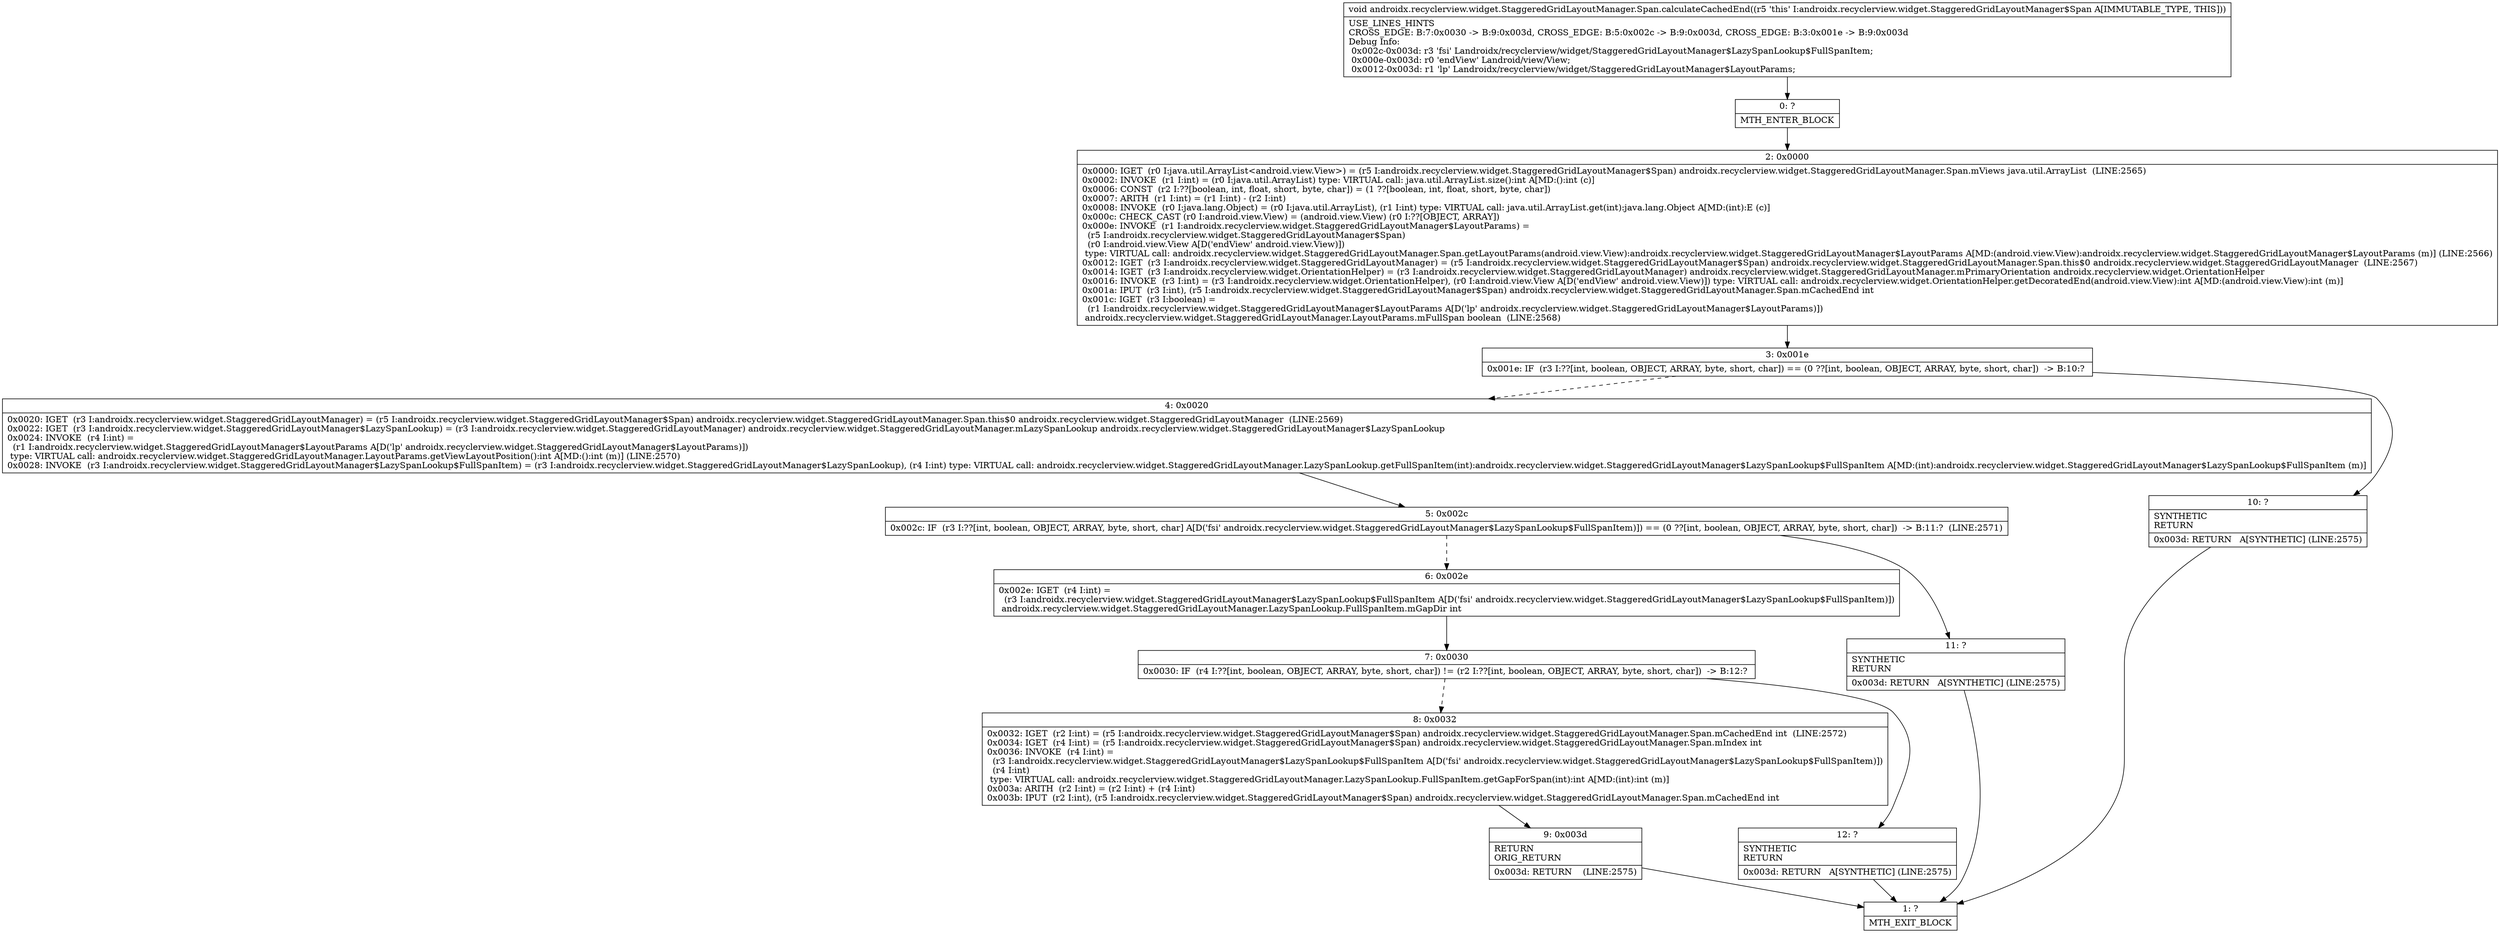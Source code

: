 digraph "CFG forandroidx.recyclerview.widget.StaggeredGridLayoutManager.Span.calculateCachedEnd()V" {
Node_0 [shape=record,label="{0\:\ ?|MTH_ENTER_BLOCK\l}"];
Node_2 [shape=record,label="{2\:\ 0x0000|0x0000: IGET  (r0 I:java.util.ArrayList\<android.view.View\>) = (r5 I:androidx.recyclerview.widget.StaggeredGridLayoutManager$Span) androidx.recyclerview.widget.StaggeredGridLayoutManager.Span.mViews java.util.ArrayList  (LINE:2565)\l0x0002: INVOKE  (r1 I:int) = (r0 I:java.util.ArrayList) type: VIRTUAL call: java.util.ArrayList.size():int A[MD:():int (c)]\l0x0006: CONST  (r2 I:??[boolean, int, float, short, byte, char]) = (1 ??[boolean, int, float, short, byte, char]) \l0x0007: ARITH  (r1 I:int) = (r1 I:int) \- (r2 I:int) \l0x0008: INVOKE  (r0 I:java.lang.Object) = (r0 I:java.util.ArrayList), (r1 I:int) type: VIRTUAL call: java.util.ArrayList.get(int):java.lang.Object A[MD:(int):E (c)]\l0x000c: CHECK_CAST (r0 I:android.view.View) = (android.view.View) (r0 I:??[OBJECT, ARRAY]) \l0x000e: INVOKE  (r1 I:androidx.recyclerview.widget.StaggeredGridLayoutManager$LayoutParams) = \l  (r5 I:androidx.recyclerview.widget.StaggeredGridLayoutManager$Span)\l  (r0 I:android.view.View A[D('endView' android.view.View)])\l type: VIRTUAL call: androidx.recyclerview.widget.StaggeredGridLayoutManager.Span.getLayoutParams(android.view.View):androidx.recyclerview.widget.StaggeredGridLayoutManager$LayoutParams A[MD:(android.view.View):androidx.recyclerview.widget.StaggeredGridLayoutManager$LayoutParams (m)] (LINE:2566)\l0x0012: IGET  (r3 I:androidx.recyclerview.widget.StaggeredGridLayoutManager) = (r5 I:androidx.recyclerview.widget.StaggeredGridLayoutManager$Span) androidx.recyclerview.widget.StaggeredGridLayoutManager.Span.this$0 androidx.recyclerview.widget.StaggeredGridLayoutManager  (LINE:2567)\l0x0014: IGET  (r3 I:androidx.recyclerview.widget.OrientationHelper) = (r3 I:androidx.recyclerview.widget.StaggeredGridLayoutManager) androidx.recyclerview.widget.StaggeredGridLayoutManager.mPrimaryOrientation androidx.recyclerview.widget.OrientationHelper \l0x0016: INVOKE  (r3 I:int) = (r3 I:androidx.recyclerview.widget.OrientationHelper), (r0 I:android.view.View A[D('endView' android.view.View)]) type: VIRTUAL call: androidx.recyclerview.widget.OrientationHelper.getDecoratedEnd(android.view.View):int A[MD:(android.view.View):int (m)]\l0x001a: IPUT  (r3 I:int), (r5 I:androidx.recyclerview.widget.StaggeredGridLayoutManager$Span) androidx.recyclerview.widget.StaggeredGridLayoutManager.Span.mCachedEnd int \l0x001c: IGET  (r3 I:boolean) = \l  (r1 I:androidx.recyclerview.widget.StaggeredGridLayoutManager$LayoutParams A[D('lp' androidx.recyclerview.widget.StaggeredGridLayoutManager$LayoutParams)])\l androidx.recyclerview.widget.StaggeredGridLayoutManager.LayoutParams.mFullSpan boolean  (LINE:2568)\l}"];
Node_3 [shape=record,label="{3\:\ 0x001e|0x001e: IF  (r3 I:??[int, boolean, OBJECT, ARRAY, byte, short, char]) == (0 ??[int, boolean, OBJECT, ARRAY, byte, short, char])  \-\> B:10:? \l}"];
Node_4 [shape=record,label="{4\:\ 0x0020|0x0020: IGET  (r3 I:androidx.recyclerview.widget.StaggeredGridLayoutManager) = (r5 I:androidx.recyclerview.widget.StaggeredGridLayoutManager$Span) androidx.recyclerview.widget.StaggeredGridLayoutManager.Span.this$0 androidx.recyclerview.widget.StaggeredGridLayoutManager  (LINE:2569)\l0x0022: IGET  (r3 I:androidx.recyclerview.widget.StaggeredGridLayoutManager$LazySpanLookup) = (r3 I:androidx.recyclerview.widget.StaggeredGridLayoutManager) androidx.recyclerview.widget.StaggeredGridLayoutManager.mLazySpanLookup androidx.recyclerview.widget.StaggeredGridLayoutManager$LazySpanLookup \l0x0024: INVOKE  (r4 I:int) = \l  (r1 I:androidx.recyclerview.widget.StaggeredGridLayoutManager$LayoutParams A[D('lp' androidx.recyclerview.widget.StaggeredGridLayoutManager$LayoutParams)])\l type: VIRTUAL call: androidx.recyclerview.widget.StaggeredGridLayoutManager.LayoutParams.getViewLayoutPosition():int A[MD:():int (m)] (LINE:2570)\l0x0028: INVOKE  (r3 I:androidx.recyclerview.widget.StaggeredGridLayoutManager$LazySpanLookup$FullSpanItem) = (r3 I:androidx.recyclerview.widget.StaggeredGridLayoutManager$LazySpanLookup), (r4 I:int) type: VIRTUAL call: androidx.recyclerview.widget.StaggeredGridLayoutManager.LazySpanLookup.getFullSpanItem(int):androidx.recyclerview.widget.StaggeredGridLayoutManager$LazySpanLookup$FullSpanItem A[MD:(int):androidx.recyclerview.widget.StaggeredGridLayoutManager$LazySpanLookup$FullSpanItem (m)]\l}"];
Node_5 [shape=record,label="{5\:\ 0x002c|0x002c: IF  (r3 I:??[int, boolean, OBJECT, ARRAY, byte, short, char] A[D('fsi' androidx.recyclerview.widget.StaggeredGridLayoutManager$LazySpanLookup$FullSpanItem)]) == (0 ??[int, boolean, OBJECT, ARRAY, byte, short, char])  \-\> B:11:?  (LINE:2571)\l}"];
Node_6 [shape=record,label="{6\:\ 0x002e|0x002e: IGET  (r4 I:int) = \l  (r3 I:androidx.recyclerview.widget.StaggeredGridLayoutManager$LazySpanLookup$FullSpanItem A[D('fsi' androidx.recyclerview.widget.StaggeredGridLayoutManager$LazySpanLookup$FullSpanItem)])\l androidx.recyclerview.widget.StaggeredGridLayoutManager.LazySpanLookup.FullSpanItem.mGapDir int \l}"];
Node_7 [shape=record,label="{7\:\ 0x0030|0x0030: IF  (r4 I:??[int, boolean, OBJECT, ARRAY, byte, short, char]) != (r2 I:??[int, boolean, OBJECT, ARRAY, byte, short, char])  \-\> B:12:? \l}"];
Node_8 [shape=record,label="{8\:\ 0x0032|0x0032: IGET  (r2 I:int) = (r5 I:androidx.recyclerview.widget.StaggeredGridLayoutManager$Span) androidx.recyclerview.widget.StaggeredGridLayoutManager.Span.mCachedEnd int  (LINE:2572)\l0x0034: IGET  (r4 I:int) = (r5 I:androidx.recyclerview.widget.StaggeredGridLayoutManager$Span) androidx.recyclerview.widget.StaggeredGridLayoutManager.Span.mIndex int \l0x0036: INVOKE  (r4 I:int) = \l  (r3 I:androidx.recyclerview.widget.StaggeredGridLayoutManager$LazySpanLookup$FullSpanItem A[D('fsi' androidx.recyclerview.widget.StaggeredGridLayoutManager$LazySpanLookup$FullSpanItem)])\l  (r4 I:int)\l type: VIRTUAL call: androidx.recyclerview.widget.StaggeredGridLayoutManager.LazySpanLookup.FullSpanItem.getGapForSpan(int):int A[MD:(int):int (m)]\l0x003a: ARITH  (r2 I:int) = (r2 I:int) + (r4 I:int) \l0x003b: IPUT  (r2 I:int), (r5 I:androidx.recyclerview.widget.StaggeredGridLayoutManager$Span) androidx.recyclerview.widget.StaggeredGridLayoutManager.Span.mCachedEnd int \l}"];
Node_9 [shape=record,label="{9\:\ 0x003d|RETURN\lORIG_RETURN\l|0x003d: RETURN    (LINE:2575)\l}"];
Node_1 [shape=record,label="{1\:\ ?|MTH_EXIT_BLOCK\l}"];
Node_12 [shape=record,label="{12\:\ ?|SYNTHETIC\lRETURN\l|0x003d: RETURN   A[SYNTHETIC] (LINE:2575)\l}"];
Node_11 [shape=record,label="{11\:\ ?|SYNTHETIC\lRETURN\l|0x003d: RETURN   A[SYNTHETIC] (LINE:2575)\l}"];
Node_10 [shape=record,label="{10\:\ ?|SYNTHETIC\lRETURN\l|0x003d: RETURN   A[SYNTHETIC] (LINE:2575)\l}"];
MethodNode[shape=record,label="{void androidx.recyclerview.widget.StaggeredGridLayoutManager.Span.calculateCachedEnd((r5 'this' I:androidx.recyclerview.widget.StaggeredGridLayoutManager$Span A[IMMUTABLE_TYPE, THIS]))  | USE_LINES_HINTS\lCROSS_EDGE: B:7:0x0030 \-\> B:9:0x003d, CROSS_EDGE: B:5:0x002c \-\> B:9:0x003d, CROSS_EDGE: B:3:0x001e \-\> B:9:0x003d\lDebug Info:\l  0x002c\-0x003d: r3 'fsi' Landroidx\/recyclerview\/widget\/StaggeredGridLayoutManager$LazySpanLookup$FullSpanItem;\l  0x000e\-0x003d: r0 'endView' Landroid\/view\/View;\l  0x0012\-0x003d: r1 'lp' Landroidx\/recyclerview\/widget\/StaggeredGridLayoutManager$LayoutParams;\l}"];
MethodNode -> Node_0;Node_0 -> Node_2;
Node_2 -> Node_3;
Node_3 -> Node_4[style=dashed];
Node_3 -> Node_10;
Node_4 -> Node_5;
Node_5 -> Node_6[style=dashed];
Node_5 -> Node_11;
Node_6 -> Node_7;
Node_7 -> Node_8[style=dashed];
Node_7 -> Node_12;
Node_8 -> Node_9;
Node_9 -> Node_1;
Node_12 -> Node_1;
Node_11 -> Node_1;
Node_10 -> Node_1;
}


